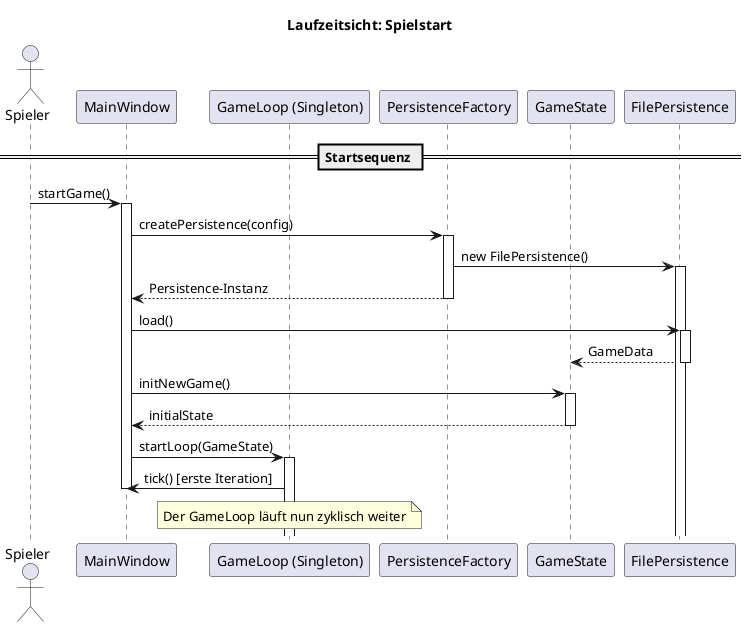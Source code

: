 @startuml
title Laufzeitsicht: Spielstart

actor Spieler as Player
participant "MainWindow" as MW
participant "GameLoop (Singleton)" as GL
participant "PersistenceFactory" as PF
participant "GameState" as GS
participant "FilePersistence" as FP

== Startsequenz ==
Player -> MW : startGame()
activate MW
MW -> PF : createPersistence(config)
activate PF
PF -> FP : new FilePersistence()
activate FP
PF --> MW : Persistence-Instanz
deactivate PF

MW -> FP : load()
activate FP
FP --> GS : GameData
deactivate FP

MW -> GS : initNewGame()
activate GS
GS --> MW : initialState
deactivate GS

MW -> GL : startLoop(GameState)
activate GL
GL -> MW : tick() [erste Iteration]
deactivate MW

note over GL: Der GameLoop läuft nun zyklisch weiter
@enduml
----

=== 4.2 Sequenzdiagramm: Stein-Fall & Andocken mit Scoring

[plantuml]
----
@startuml
title Laufzeitsicht: Stein-Fall und Andocken

participant "GameLoop" as GL
participant "PhysicsEngine" as PE
participant "GameState" as GS
participant "ScoringService" as SS
participant "EventBus" as EB
participant "FilePersistence" as FP
participant "MainWindow" as MW

== Fallzyklus ==
GL -> PE : updatePhysics(GameState)
activate PE
PE -> PE : detectCollisions(GameState)
PE -> GS : reportCollision(collisionDetails)
PE --> GL : updatedPositions
deactivate PE

== Andocken & Punktvergabe ==
GL -> GS : applyCollision(collisionDetails)
activate GS
GS --> SS : scoreEvent(pointValue)
deactivate GS

SS -> EB : publish(ScoreEvent)
activate EB
EB -> SS : dispatch(ScoreEvent)
deactivate EB

SS -> FP : save(ScoreData)
activate FP
FP --> SS : ok
deactivate FP

SS -> MW : updateHighscores(ScoreData)
activate MW
MW --> Player : Anzeige neuer Punktestand
deactivate MW

== Fortsetzung GameLoop ==
GL -> MW : render(GameState)
@enduml
